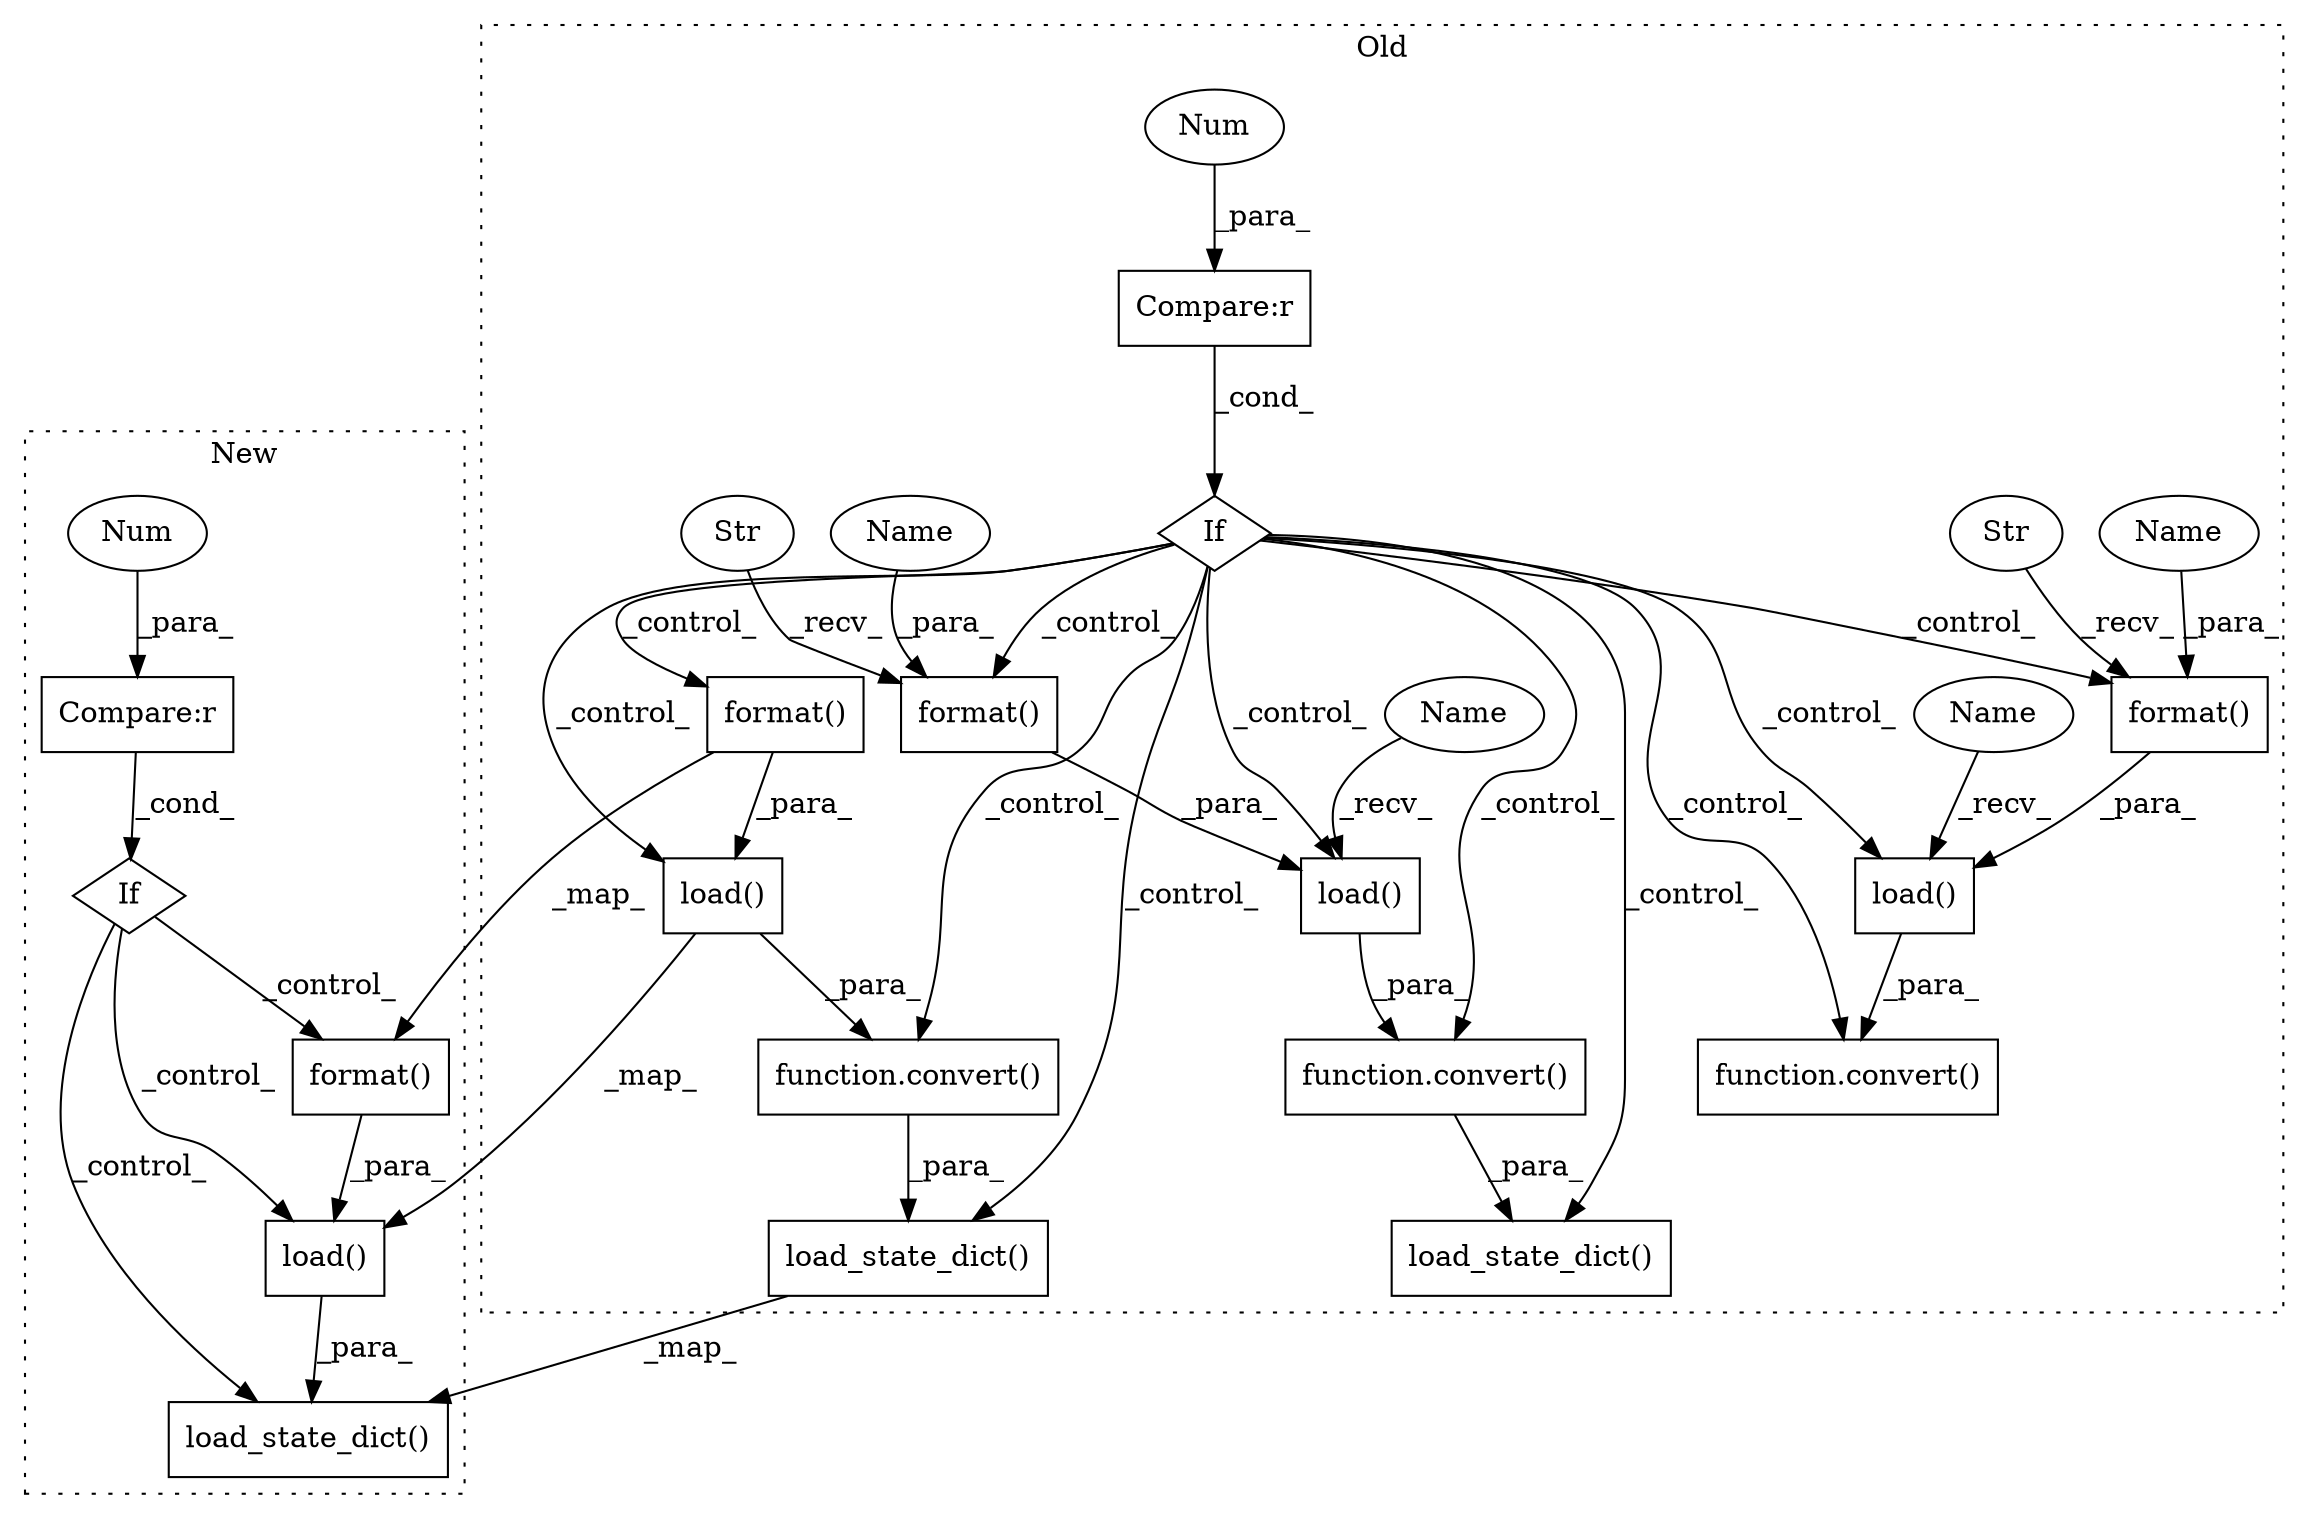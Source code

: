digraph G {
subgraph cluster0 {
1 [label="function.convert()" a="75" s="5563,5633" l="8,1" shape="box"];
3 [label="If" a="96" s="5491" l="3" shape="diamond"];
4 [label="Compare:r" a="40" s="5494" l="9" shape="box"];
5 [label="function.convert()" a="75" s="5697,5770" l="8,1" shape="box"];
6 [label="load()" a="75" s="5841,5878" l="11,22" shape="box"];
8 [label="function.convert()" a="75" s="5833,5900" l="8,1" shape="box"];
9 [label="load()" a="75" s="5705,5748" l="11,22" shape="box"];
11 [label="format()" a="75" s="5582,5610" l="24,1" shape="box"];
12 [label="format()" a="75" s="5852,5877" l="21,1" shape="box"];
13 [label="Str" a="66" s="5852" l="13" shape="ellipse"];
14 [label="load()" a="75" s="5571,5611" l="11,22" shape="box"];
16 [label="format()" a="75" s="5716,5747" l="27,1" shape="box"];
17 [label="Str" a="66" s="5716" l="19" shape="ellipse"];
19 [label="load_state_dict()" a="75" s="5517,5634" l="46,1" shape="box"];
21 [label="Num" a="76" s="5502" l="1" shape="ellipse"];
22 [label="load_state_dict()" a="75" s="5648,5771" l="49,1" shape="box"];
23 [label="Name" a="87" s="5873" l="4" shape="ellipse"];
24 [label="Name" a="87" s="5743" l="4" shape="ellipse"];
25 [label="Name" a="87" s="5705" l="5" shape="ellipse"];
26 [label="Name" a="87" s="5841" l="5" shape="ellipse"];
label = "Old";
style="dotted";
}
subgraph cluster1 {
2 [label="If" a="96" s="1026" l="3" shape="diamond"];
7 [label="Compare:r" a="40" s="1029" l="9" shape="box"];
10 [label="format()" a="75" s="1092,1120" l="24,1" shape="box"];
15 [label="load()" a="75" s="1081,1121" l="11,1" shape="box"];
18 [label="load_state_dict()" a="75" s="1052,1122" l="29,1" shape="box"];
20 [label="Num" a="76" s="1037" l="1" shape="ellipse"];
label = "New";
style="dotted";
}
1 -> 19 [label="_para_"];
2 -> 10 [label="_control_"];
2 -> 15 [label="_control_"];
2 -> 18 [label="_control_"];
3 -> 16 [label="_control_"];
3 -> 1 [label="_control_"];
3 -> 12 [label="_control_"];
3 -> 19 [label="_control_"];
3 -> 9 [label="_control_"];
3 -> 6 [label="_control_"];
3 -> 8 [label="_control_"];
3 -> 11 [label="_control_"];
3 -> 5 [label="_control_"];
3 -> 22 [label="_control_"];
3 -> 14 [label="_control_"];
4 -> 3 [label="_cond_"];
5 -> 22 [label="_para_"];
6 -> 8 [label="_para_"];
7 -> 2 [label="_cond_"];
9 -> 5 [label="_para_"];
10 -> 15 [label="_para_"];
11 -> 14 [label="_para_"];
11 -> 10 [label="_map_"];
12 -> 6 [label="_para_"];
13 -> 12 [label="_recv_"];
14 -> 15 [label="_map_"];
14 -> 1 [label="_para_"];
15 -> 18 [label="_para_"];
16 -> 9 [label="_para_"];
17 -> 16 [label="_recv_"];
19 -> 18 [label="_map_"];
20 -> 7 [label="_para_"];
21 -> 4 [label="_para_"];
23 -> 12 [label="_para_"];
24 -> 16 [label="_para_"];
25 -> 9 [label="_recv_"];
26 -> 6 [label="_recv_"];
}